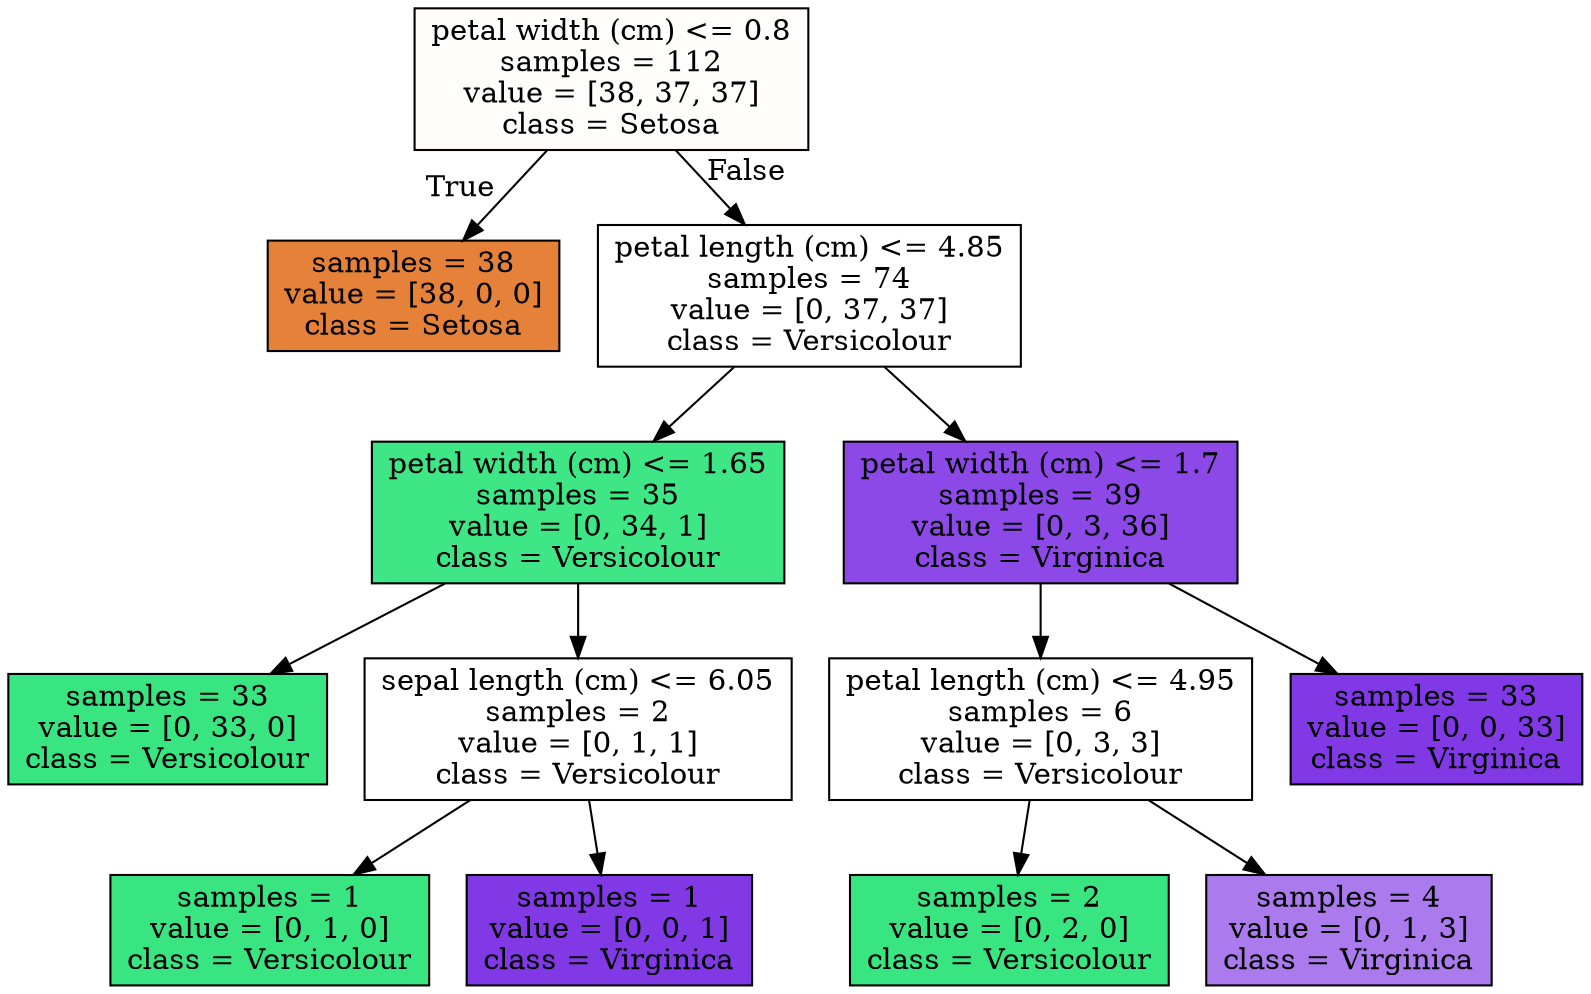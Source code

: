 digraph Tree {
node [shape=box, style="filled", color="black"] ;
0 [label="petal width (cm) <= 0.8\nsamples = 112\nvalue = [38, 37, 37]\nclass = Setosa", fillcolor="#fffdfc"] ;
1 [label="samples = 38\nvalue = [38, 0, 0]\nclass = Setosa", fillcolor="#e58139"] ;
0 -> 1 [labeldistance=2.5, labelangle=45, headlabel="True"] ;
2 [label="petal length (cm) <= 4.85\nsamples = 74\nvalue = [0, 37, 37]\nclass = Versicolour", fillcolor="#ffffff"] ;
0 -> 2 [labeldistance=2.5, labelangle=-45, headlabel="False"] ;
3 [label="petal width (cm) <= 1.65\nsamples = 35\nvalue = [0, 34, 1]\nclass = Versicolour", fillcolor="#3fe685"] ;
2 -> 3 ;
4 [label="samples = 33\nvalue = [0, 33, 0]\nclass = Versicolour", fillcolor="#39e581"] ;
3 -> 4 ;
5 [label="sepal length (cm) <= 6.05\nsamples = 2\nvalue = [0, 1, 1]\nclass = Versicolour", fillcolor="#ffffff"] ;
3 -> 5 ;
6 [label="samples = 1\nvalue = [0, 1, 0]\nclass = Versicolour", fillcolor="#39e581"] ;
5 -> 6 ;
7 [label="samples = 1\nvalue = [0, 0, 1]\nclass = Virginica", fillcolor="#8139e5"] ;
5 -> 7 ;
8 [label="petal width (cm) <= 1.7\nsamples = 39\nvalue = [0, 3, 36]\nclass = Virginica", fillcolor="#8c49e7"] ;
2 -> 8 ;
9 [label="petal length (cm) <= 4.95\nsamples = 6\nvalue = [0, 3, 3]\nclass = Versicolour", fillcolor="#ffffff"] ;
8 -> 9 ;
10 [label="samples = 2\nvalue = [0, 2, 0]\nclass = Versicolour", fillcolor="#39e581"] ;
9 -> 10 ;
11 [label="samples = 4\nvalue = [0, 1, 3]\nclass = Virginica", fillcolor="#ab7bee"] ;
9 -> 11 ;
12 [label="samples = 33\nvalue = [0, 0, 33]\nclass = Virginica", fillcolor="#8139e5"] ;
8 -> 12 ;
}